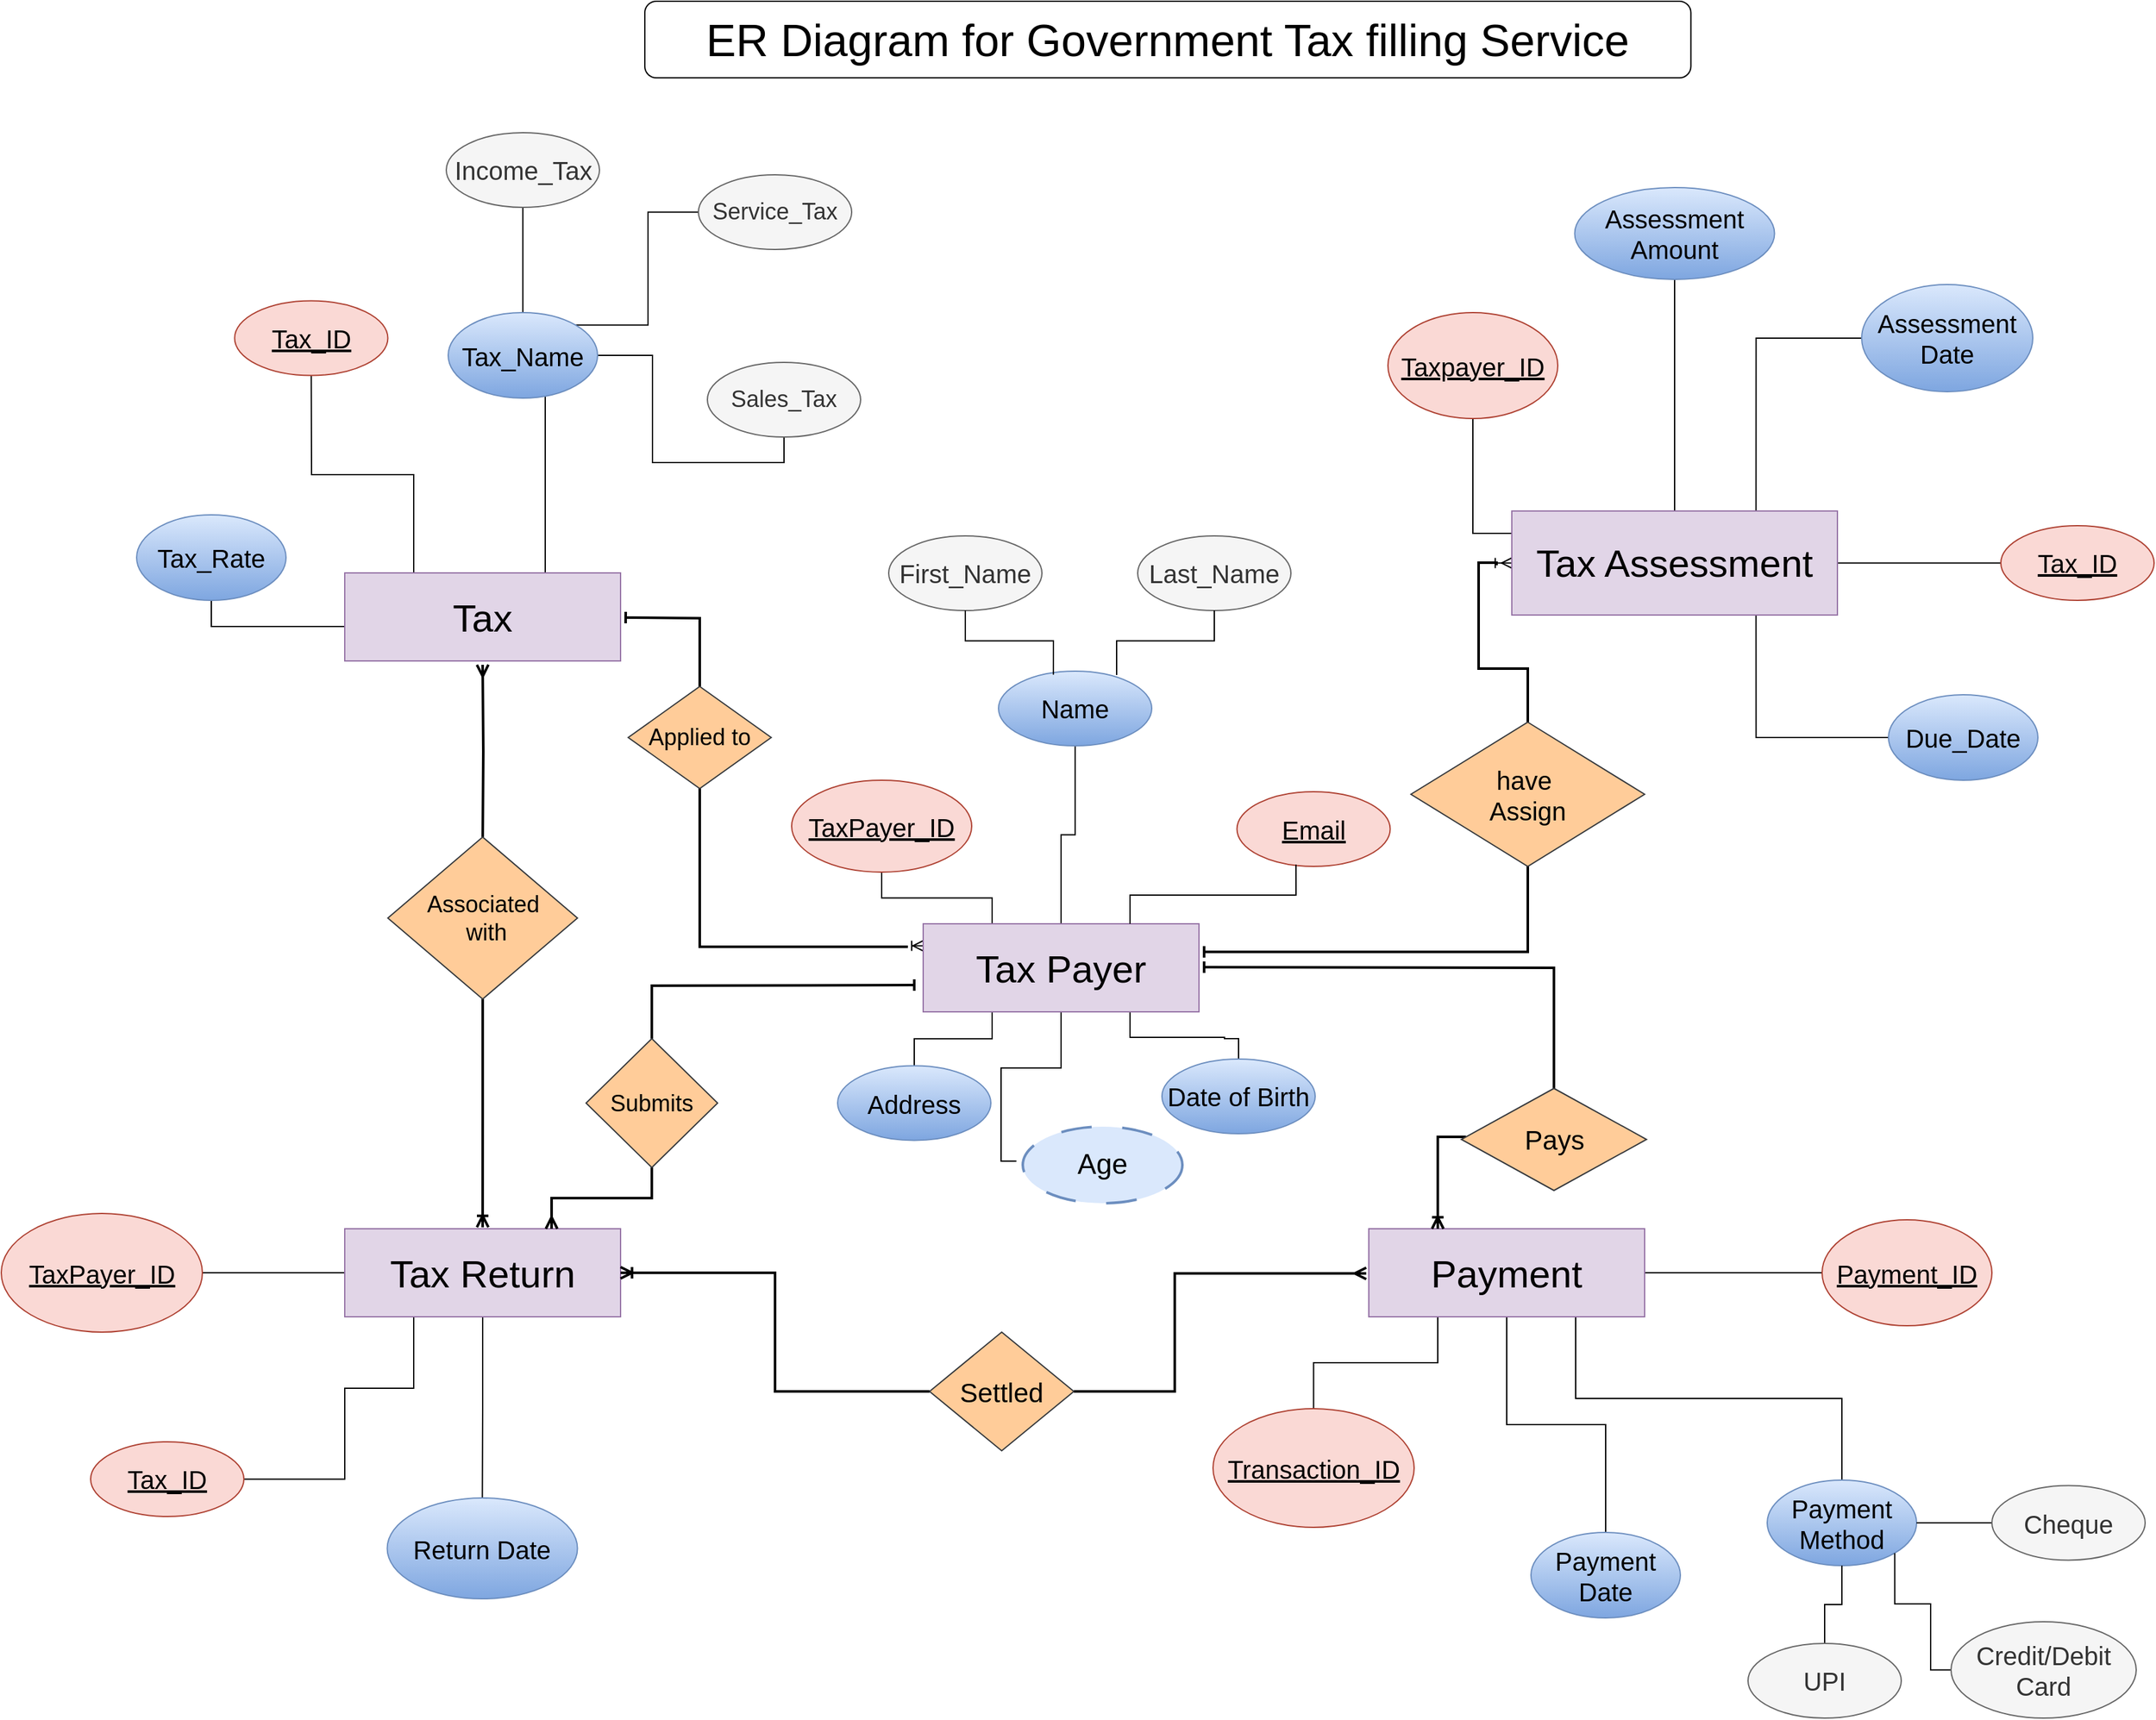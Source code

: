 <mxfile version="24.7.7">
  <diagram name="Page-1" id="qaEOYCw8JKXqonhimFET">
    <mxGraphModel dx="4900" dy="2590" grid="1" gridSize="10" guides="1" tooltips="1" connect="1" arrows="1" fold="1" page="1" pageScale="1" pageWidth="1400" pageHeight="850" math="0" shadow="0">
      <root>
        <mxCell id="0" />
        <mxCell id="1" parent="0" />
        <mxCell id="FXATQqvvRLc2y-DLK3iH-1" value="" style="edgeStyle=orthogonalEdgeStyle;rounded=0;orthogonalLoop=1;jettySize=auto;html=1;startArrow=ERmany;startFill=0;strokeWidth=2;endArrow=none;endFill=0;" edge="1" parent="1" target="FXATQqvvRLc2y-DLK3iH-41">
          <mxGeometry relative="1" as="geometry">
            <mxPoint x="285" y="222" as="sourcePoint" />
          </mxGeometry>
        </mxCell>
        <mxCell id="FXATQqvvRLc2y-DLK3iH-2" value="" style="edgeStyle=orthogonalEdgeStyle;rounded=0;orthogonalLoop=1;jettySize=auto;html=1;endArrow=none;endFill=0;startArrow=baseDash;startFill=0;strokeWidth=2;" edge="1" parent="1" target="FXATQqvvRLc2y-DLK3iH-45">
          <mxGeometry relative="1" as="geometry">
            <mxPoint x="397" y="185" as="sourcePoint" />
          </mxGeometry>
        </mxCell>
        <mxCell id="FXATQqvvRLc2y-DLK3iH-3" value="" style="edgeStyle=orthogonalEdgeStyle;rounded=0;orthogonalLoop=1;jettySize=auto;html=1;startArrow=none;startFill=0;endArrow=none;endFill=0;" edge="1" parent="1" source="FXATQqvvRLc2y-DLK3iH-6" target="FXATQqvvRLc2y-DLK3iH-47">
          <mxGeometry relative="1" as="geometry">
            <Array as="points">
              <mxPoint x="231" y="73" />
              <mxPoint x="151" y="73" />
            </Array>
          </mxGeometry>
        </mxCell>
        <mxCell id="FXATQqvvRLc2y-DLK3iH-4" style="edgeStyle=orthogonalEdgeStyle;rounded=0;orthogonalLoop=1;jettySize=auto;html=1;endArrow=none;endFill=0;" edge="1" parent="1" source="FXATQqvvRLc2y-DLK3iH-6" target="FXATQqvvRLc2y-DLK3iH-51">
          <mxGeometry relative="1" as="geometry">
            <Array as="points">
              <mxPoint x="334" y="145" />
              <mxPoint x="334" y="145" />
            </Array>
          </mxGeometry>
        </mxCell>
        <mxCell id="FXATQqvvRLc2y-DLK3iH-5" style="edgeStyle=orthogonalEdgeStyle;rounded=0;orthogonalLoop=1;jettySize=auto;html=1;exitX=0.25;exitY=0;exitDx=0;exitDy=0;entryX=0.5;entryY=1;entryDx=0;entryDy=0;endArrow=none;endFill=0;" edge="1" parent="1" source="FXATQqvvRLc2y-DLK3iH-6" target="FXATQqvvRLc2y-DLK3iH-52">
          <mxGeometry relative="1" as="geometry">
            <Array as="points">
              <mxPoint x="231" y="192" />
              <mxPoint x="73" y="192" />
            </Array>
          </mxGeometry>
        </mxCell>
        <mxCell id="FXATQqvvRLc2y-DLK3iH-6" value="&lt;font style=&quot;font-size: 30px;&quot;&gt;Tax&lt;/font&gt;" style="rounded=0;whiteSpace=wrap;html=1;fillColor=#e1d5e7;strokeColor=#9673a6;" vertex="1" parent="1">
          <mxGeometry x="177" y="150" width="216" height="69" as="geometry" />
        </mxCell>
        <mxCell id="FXATQqvvRLc2y-DLK3iH-7" value="" style="edgeStyle=orthogonalEdgeStyle;rounded=0;orthogonalLoop=1;jettySize=auto;html=1;endArrow=none;endFill=0;" edge="1" parent="1" source="FXATQqvvRLc2y-DLK3iH-13" target="FXATQqvvRLc2y-DLK3iH-46">
          <mxGeometry relative="1" as="geometry" />
        </mxCell>
        <mxCell id="FXATQqvvRLc2y-DLK3iH-8" style="edgeStyle=orthogonalEdgeStyle;rounded=0;orthogonalLoop=1;jettySize=auto;html=1;entryX=0.5;entryY=1;entryDx=0;entryDy=0;endArrow=none;endFill=0;" edge="1" parent="1" source="FXATQqvvRLc2y-DLK3iH-13" target="FXATQqvvRLc2y-DLK3iH-53">
          <mxGeometry relative="1" as="geometry">
            <mxPoint x="947.889" y="87.778" as="targetPoint" />
            <Array as="points">
              <mxPoint x="1061" y="119" />
            </Array>
          </mxGeometry>
        </mxCell>
        <mxCell id="FXATQqvvRLc2y-DLK3iH-9" style="edgeStyle=orthogonalEdgeStyle;rounded=0;orthogonalLoop=1;jettySize=auto;html=1;exitX=0.75;exitY=0;exitDx=0;exitDy=0;entryX=0;entryY=0.5;entryDx=0;entryDy=0;endArrow=none;endFill=0;" edge="1" parent="1" source="FXATQqvvRLc2y-DLK3iH-13" target="FXATQqvvRLc2y-DLK3iH-54">
          <mxGeometry relative="1" as="geometry" />
        </mxCell>
        <mxCell id="FXATQqvvRLc2y-DLK3iH-10" style="edgeStyle=orthogonalEdgeStyle;rounded=0;orthogonalLoop=1;jettySize=auto;html=1;entryX=0;entryY=0.5;entryDx=0;entryDy=0;endArrow=none;endFill=0;" edge="1" parent="1" source="FXATQqvvRLc2y-DLK3iH-13" target="FXATQqvvRLc2y-DLK3iH-55">
          <mxGeometry relative="1" as="geometry" />
        </mxCell>
        <mxCell id="FXATQqvvRLc2y-DLK3iH-11" style="edgeStyle=orthogonalEdgeStyle;rounded=0;orthogonalLoop=1;jettySize=auto;html=1;exitX=0.75;exitY=1;exitDx=0;exitDy=0;entryX=0;entryY=0.5;entryDx=0;entryDy=0;endArrow=none;endFill=0;" edge="1" parent="1" source="FXATQqvvRLc2y-DLK3iH-13" target="FXATQqvvRLc2y-DLK3iH-56">
          <mxGeometry relative="1" as="geometry" />
        </mxCell>
        <mxCell id="FXATQqvvRLc2y-DLK3iH-12" style="edgeStyle=orthogonalEdgeStyle;rounded=0;orthogonalLoop=1;jettySize=auto;html=1;exitX=0;exitY=0.5;exitDx=0;exitDy=0;startArrow=ERmany;startFill=0;endArrow=baseDash;endFill=0;" edge="1" parent="1" source="FXATQqvvRLc2y-DLK3iH-13">
          <mxGeometry relative="1" as="geometry">
            <mxPoint x="1078" y="143" as="targetPoint" />
          </mxGeometry>
        </mxCell>
        <mxCell id="FXATQqvvRLc2y-DLK3iH-13" value="&lt;font style=&quot;font-size: 30px;&quot;&gt;Tax Assessment&lt;/font&gt;" style="rounded=0;whiteSpace=wrap;html=1;fillColor=#e1d5e7;strokeColor=#9673a6;" vertex="1" parent="1">
          <mxGeometry x="1091" y="101.5" width="255" height="81.5" as="geometry" />
        </mxCell>
        <mxCell id="FXATQqvvRLc2y-DLK3iH-14" style="edgeStyle=orthogonalEdgeStyle;rounded=0;orthogonalLoop=1;jettySize=auto;html=1;entryX=0.5;entryY=1;entryDx=0;entryDy=0;endArrow=none;endFill=0;startArrow=baseDash;startFill=0;strokeWidth=2;" edge="1" parent="1" target="FXATQqvvRLc2y-DLK3iH-34">
          <mxGeometry relative="1" as="geometry">
            <mxPoint x="850" y="447" as="sourcePoint" />
            <Array as="points">
              <mxPoint x="1104" y="447" />
            </Array>
          </mxGeometry>
        </mxCell>
        <mxCell id="FXATQqvvRLc2y-DLK3iH-15" value="" style="edgeStyle=orthogonalEdgeStyle;rounded=0;orthogonalLoop=1;jettySize=auto;html=1;strokeWidth=2;endArrow=none;endFill=0;startArrow=baseDash;startFill=0;" edge="1" parent="1" target="FXATQqvvRLc2y-DLK3iH-36">
          <mxGeometry relative="1" as="geometry">
            <mxPoint x="623" y="473" as="sourcePoint" />
          </mxGeometry>
        </mxCell>
        <mxCell id="FXATQqvvRLc2y-DLK3iH-16" value="" style="edgeStyle=orthogonalEdgeStyle;rounded=0;orthogonalLoop=1;jettySize=auto;html=1;strokeWidth=2;endArrow=none;endFill=0;startArrow=baseDash;startFill=0;" edge="1" parent="1" target="FXATQqvvRLc2y-DLK3iH-43">
          <mxGeometry relative="1" as="geometry">
            <mxPoint x="850" y="459" as="sourcePoint" />
          </mxGeometry>
        </mxCell>
        <mxCell id="FXATQqvvRLc2y-DLK3iH-17" style="edgeStyle=orthogonalEdgeStyle;rounded=0;orthogonalLoop=1;jettySize=auto;html=1;exitX=0.25;exitY=0;exitDx=0;exitDy=0;entryX=0.5;entryY=1;entryDx=0;entryDy=0;endArrow=none;endFill=0;" edge="1" parent="1" source="FXATQqvvRLc2y-DLK3iH-23" target="FXATQqvvRLc2y-DLK3iH-64">
          <mxGeometry relative="1" as="geometry" />
        </mxCell>
        <mxCell id="FXATQqvvRLc2y-DLK3iH-18" style="edgeStyle=orthogonalEdgeStyle;rounded=0;orthogonalLoop=1;jettySize=auto;html=1;exitX=0.5;exitY=0;exitDx=0;exitDy=0;entryX=0.5;entryY=1;entryDx=0;entryDy=0;endArrow=none;endFill=0;" edge="1" parent="1" source="FXATQqvvRLc2y-DLK3iH-23" target="FXATQqvvRLc2y-DLK3iH-65">
          <mxGeometry relative="1" as="geometry" />
        </mxCell>
        <mxCell id="FXATQqvvRLc2y-DLK3iH-19" style="edgeStyle=orthogonalEdgeStyle;rounded=0;orthogonalLoop=1;jettySize=auto;html=1;exitX=0.25;exitY=1;exitDx=0;exitDy=0;entryX=0.5;entryY=0;entryDx=0;entryDy=0;endArrow=none;endFill=0;" edge="1" parent="1" source="FXATQqvvRLc2y-DLK3iH-23" target="FXATQqvvRLc2y-DLK3iH-66">
          <mxGeometry relative="1" as="geometry" />
        </mxCell>
        <mxCell id="FXATQqvvRLc2y-DLK3iH-20" style="edgeStyle=orthogonalEdgeStyle;rounded=0;orthogonalLoop=1;jettySize=auto;html=1;exitX=0.75;exitY=1;exitDx=0;exitDy=0;entryX=0.5;entryY=0;entryDx=0;entryDy=0;endArrow=none;endFill=0;" edge="1" parent="1" source="FXATQqvvRLc2y-DLK3iH-23" target="FXATQqvvRLc2y-DLK3iH-68">
          <mxGeometry relative="1" as="geometry">
            <Array as="points">
              <mxPoint x="792" y="514" />
              <mxPoint x="866" y="514" />
              <mxPoint x="877" y="515" />
            </Array>
          </mxGeometry>
        </mxCell>
        <mxCell id="FXATQqvvRLc2y-DLK3iH-21" style="edgeStyle=orthogonalEdgeStyle;rounded=0;orthogonalLoop=1;jettySize=auto;html=1;exitX=0.5;exitY=1;exitDx=0;exitDy=0;endArrow=none;endFill=0;" edge="1" parent="1" source="FXATQqvvRLc2y-DLK3iH-23">
          <mxGeometry relative="1" as="geometry">
            <mxPoint x="703.0" y="611" as="targetPoint" />
            <Array as="points">
              <mxPoint x="738" y="538" />
              <mxPoint x="691" y="538" />
              <mxPoint x="691" y="611" />
            </Array>
          </mxGeometry>
        </mxCell>
        <mxCell id="FXATQqvvRLc2y-DLK3iH-22" style="edgeStyle=orthogonalEdgeStyle;rounded=0;orthogonalLoop=1;jettySize=auto;html=1;exitX=0;exitY=0.25;exitDx=0;exitDy=0;endArrow=baseDash;endFill=0;startArrow=ERmany;startFill=0;" edge="1" parent="1" source="FXATQqvvRLc2y-DLK3iH-23">
          <mxGeometry relative="1" as="geometry">
            <mxPoint x="621" y="442" as="targetPoint" />
          </mxGeometry>
        </mxCell>
        <mxCell id="FXATQqvvRLc2y-DLK3iH-23" value="&lt;font style=&quot;font-size: 30px;&quot;&gt;Tax Payer&lt;/font&gt;" style="rounded=0;whiteSpace=wrap;html=1;fillColor=#e1d5e7;strokeColor=#9673a6;" vertex="1" parent="1">
          <mxGeometry x="630" y="425" width="216" height="69" as="geometry" />
        </mxCell>
        <mxCell id="FXATQqvvRLc2y-DLK3iH-24" style="edgeStyle=orthogonalEdgeStyle;rounded=0;orthogonalLoop=1;jettySize=auto;html=1;exitX=0;exitY=0.5;exitDx=0;exitDy=0;endArrow=none;endFill=0;" edge="1" parent="1" source="FXATQqvvRLc2y-DLK3iH-27" target="FXATQqvvRLc2y-DLK3iH-61">
          <mxGeometry relative="1" as="geometry" />
        </mxCell>
        <mxCell id="FXATQqvvRLc2y-DLK3iH-25" style="edgeStyle=orthogonalEdgeStyle;rounded=0;orthogonalLoop=1;jettySize=auto;html=1;exitX=0.25;exitY=1;exitDx=0;exitDy=0;entryX=1;entryY=0.5;entryDx=0;entryDy=0;endArrow=none;endFill=0;" edge="1" parent="1" source="FXATQqvvRLc2y-DLK3iH-27" target="FXATQqvvRLc2y-DLK3iH-62">
          <mxGeometry relative="1" as="geometry">
            <Array as="points">
              <mxPoint x="231" y="789" />
              <mxPoint x="177" y="789" />
              <mxPoint x="177" y="860" />
            </Array>
          </mxGeometry>
        </mxCell>
        <mxCell id="FXATQqvvRLc2y-DLK3iH-26" style="edgeStyle=orthogonalEdgeStyle;rounded=0;orthogonalLoop=1;jettySize=auto;html=1;exitX=0.5;exitY=1;exitDx=0;exitDy=0;entryX=0.5;entryY=0;entryDx=0;entryDy=0;endArrow=none;endFill=0;" edge="1" parent="1" source="FXATQqvvRLc2y-DLK3iH-27" target="FXATQqvvRLc2y-DLK3iH-63">
          <mxGeometry relative="1" as="geometry" />
        </mxCell>
        <mxCell id="FXATQqvvRLc2y-DLK3iH-27" value="&lt;font style=&quot;font-size: 30px;&quot;&gt;Tax Return&lt;/font&gt;" style="rounded=0;whiteSpace=wrap;html=1;fillColor=#e1d5e7;strokeColor=#9673a6;" vertex="1" parent="1">
          <mxGeometry x="177" y="664" width="216" height="69" as="geometry" />
        </mxCell>
        <mxCell id="FXATQqvvRLc2y-DLK3iH-28" style="edgeStyle=orthogonalEdgeStyle;rounded=0;orthogonalLoop=1;jettySize=auto;html=1;exitX=0.25;exitY=1;exitDx=0;exitDy=0;endArrow=none;endFill=0;" edge="1" parent="1" source="FXATQqvvRLc2y-DLK3iH-32" target="FXATQqvvRLc2y-DLK3iH-59">
          <mxGeometry relative="1" as="geometry" />
        </mxCell>
        <mxCell id="FXATQqvvRLc2y-DLK3iH-29" style="edgeStyle=orthogonalEdgeStyle;rounded=0;orthogonalLoop=1;jettySize=auto;html=1;entryX=0.5;entryY=0;entryDx=0;entryDy=0;endArrow=none;endFill=0;" edge="1" parent="1" source="FXATQqvvRLc2y-DLK3iH-32" target="FXATQqvvRLc2y-DLK3iH-60">
          <mxGeometry relative="1" as="geometry" />
        </mxCell>
        <mxCell id="FXATQqvvRLc2y-DLK3iH-30" style="edgeStyle=orthogonalEdgeStyle;rounded=0;orthogonalLoop=1;jettySize=auto;html=1;exitX=0.75;exitY=1;exitDx=0;exitDy=0;entryX=0.5;entryY=0;entryDx=0;entryDy=0;endArrow=none;endFill=0;" edge="1" parent="1" source="FXATQqvvRLc2y-DLK3iH-32" target="FXATQqvvRLc2y-DLK3iH-58">
          <mxGeometry relative="1" as="geometry" />
        </mxCell>
        <mxCell id="FXATQqvvRLc2y-DLK3iH-31" style="edgeStyle=orthogonalEdgeStyle;rounded=0;orthogonalLoop=1;jettySize=auto;html=1;exitX=1;exitY=0.5;exitDx=0;exitDy=0;entryX=0;entryY=0.5;entryDx=0;entryDy=0;endArrow=none;endFill=0;" edge="1" parent="1" source="FXATQqvvRLc2y-DLK3iH-32" target="FXATQqvvRLc2y-DLK3iH-57">
          <mxGeometry relative="1" as="geometry" />
        </mxCell>
        <mxCell id="FXATQqvvRLc2y-DLK3iH-32" value="&lt;span style=&quot;font-size: 30px;&quot;&gt;Payment&lt;/span&gt;" style="rounded=0;whiteSpace=wrap;html=1;fillColor=#e1d5e7;strokeColor=#9673a6;" vertex="1" parent="1">
          <mxGeometry x="979" y="664" width="216" height="69" as="geometry" />
        </mxCell>
        <mxCell id="FXATQqvvRLc2y-DLK3iH-33" style="edgeStyle=orthogonalEdgeStyle;rounded=0;orthogonalLoop=1;jettySize=auto;html=1;exitX=0.5;exitY=0;exitDx=0;exitDy=0;endArrow=none;endFill=0;strokeWidth=2;" edge="1" parent="1" source="FXATQqvvRLc2y-DLK3iH-34">
          <mxGeometry relative="1" as="geometry">
            <mxPoint x="1079" y="144" as="targetPoint" />
            <Array as="points">
              <mxPoint x="1104" y="225" />
              <mxPoint x="1065" y="225" />
              <mxPoint x="1065" y="142" />
              <mxPoint x="1079" y="142" />
            </Array>
          </mxGeometry>
        </mxCell>
        <mxCell id="FXATQqvvRLc2y-DLK3iH-34" value="&lt;font style=&quot;font-size: 20px;&quot;&gt;have&amp;nbsp;&lt;/font&gt;&lt;div style=&quot;font-size: 20px;&quot;&gt;&lt;font style=&quot;font-size: 20px;&quot;&gt;Assign&lt;/font&gt;&lt;/div&gt;" style="rhombus;whiteSpace=wrap;html=1;rounded=0;fillColor=#ffcc99;strokeColor=#36393d;" vertex="1" parent="1">
          <mxGeometry x="1012" y="267" width="183" height="113" as="geometry" />
        </mxCell>
        <mxCell id="FXATQqvvRLc2y-DLK3iH-35" style="edgeStyle=orthogonalEdgeStyle;rounded=0;orthogonalLoop=1;jettySize=auto;html=1;entryX=0.75;entryY=0;entryDx=0;entryDy=0;strokeWidth=2;endArrow=ERmany;endFill=0;" edge="1" parent="1" source="FXATQqvvRLc2y-DLK3iH-36" target="FXATQqvvRLc2y-DLK3iH-27">
          <mxGeometry relative="1" as="geometry" />
        </mxCell>
        <mxCell id="FXATQqvvRLc2y-DLK3iH-36" value="&lt;font style=&quot;font-size: 18px;&quot;&gt;Submits&lt;/font&gt;" style="rhombus;whiteSpace=wrap;html=1;rounded=0;fillColor=#ffcc99;strokeColor=#36393d;" vertex="1" parent="1">
          <mxGeometry x="366" y="515" width="103" height="101" as="geometry" />
        </mxCell>
        <mxCell id="FXATQqvvRLc2y-DLK3iH-37" style="edgeStyle=orthogonalEdgeStyle;rounded=0;orthogonalLoop=1;jettySize=auto;html=1;strokeWidth=2;endArrow=ERmany;endFill=0;" edge="1" parent="1" source="FXATQqvvRLc2y-DLK3iH-39">
          <mxGeometry relative="1" as="geometry">
            <mxPoint x="977" y="699" as="targetPoint" />
            <Array as="points">
              <mxPoint x="827" y="699" />
            </Array>
          </mxGeometry>
        </mxCell>
        <mxCell id="FXATQqvvRLc2y-DLK3iH-38" style="edgeStyle=orthogonalEdgeStyle;rounded=0;orthogonalLoop=1;jettySize=auto;html=1;entryX=1;entryY=0.5;entryDx=0;entryDy=0;strokeWidth=2;endArrow=ERoneToMany;endFill=0;" edge="1" parent="1" source="FXATQqvvRLc2y-DLK3iH-39" target="FXATQqvvRLc2y-DLK3iH-27">
          <mxGeometry relative="1" as="geometry" />
        </mxCell>
        <mxCell id="FXATQqvvRLc2y-DLK3iH-39" value="&lt;font style=&quot;font-size: 21px;&quot;&gt;Settled&lt;/font&gt;" style="rhombus;whiteSpace=wrap;html=1;rounded=0;fillColor=#ffcc99;strokeColor=#36393d;" vertex="1" parent="1">
          <mxGeometry x="635" y="745" width="113" height="93" as="geometry" />
        </mxCell>
        <mxCell id="FXATQqvvRLc2y-DLK3iH-40" style="edgeStyle=orthogonalEdgeStyle;rounded=0;orthogonalLoop=1;jettySize=auto;html=1;endArrow=ERoneToMany;endFill=0;strokeWidth=2;" edge="1" parent="1" source="FXATQqvvRLc2y-DLK3iH-41">
          <mxGeometry relative="1" as="geometry">
            <mxPoint x="285" y="662.846" as="targetPoint" />
          </mxGeometry>
        </mxCell>
        <mxCell id="FXATQqvvRLc2y-DLK3iH-41" value="&lt;font style=&quot;font-size: 18px;&quot;&gt;Associated&lt;/font&gt;&lt;div style=&quot;font-size: 18px;&quot;&gt;&lt;font style=&quot;font-size: 18px;&quot;&gt;&amp;nbsp;with&lt;/font&gt;&lt;/div&gt;" style="rhombus;whiteSpace=wrap;html=1;rounded=0;fillColor=#ffcc99;strokeColor=#36393d;" vertex="1" parent="1">
          <mxGeometry x="210.75" y="357" width="148.5" height="127" as="geometry" />
        </mxCell>
        <mxCell id="FXATQqvvRLc2y-DLK3iH-42" style="edgeStyle=orthogonalEdgeStyle;rounded=0;orthogonalLoop=1;jettySize=auto;html=1;entryX=0.25;entryY=0;entryDx=0;entryDy=0;endArrow=ERoneToMany;endFill=0;strokeWidth=2;" edge="1" parent="1" source="FXATQqvvRLc2y-DLK3iH-43" target="FXATQqvvRLc2y-DLK3iH-32">
          <mxGeometry relative="1" as="geometry">
            <Array as="points">
              <mxPoint x="1033" y="592" />
            </Array>
          </mxGeometry>
        </mxCell>
        <mxCell id="FXATQqvvRLc2y-DLK3iH-43" value="&lt;font style=&quot;font-size: 21px;&quot;&gt;Pays&lt;/font&gt;" style="rhombus;whiteSpace=wrap;html=1;rounded=0;fillColor=#ffcc99;strokeColor=#36393d;" vertex="1" parent="1">
          <mxGeometry x="1051.5" y="554" width="145" height="80" as="geometry" />
        </mxCell>
        <mxCell id="FXATQqvvRLc2y-DLK3iH-44" style="edgeStyle=orthogonalEdgeStyle;rounded=0;orthogonalLoop=1;jettySize=auto;html=1;exitX=0.5;exitY=1;exitDx=0;exitDy=0;endArrow=none;endFill=0;strokeWidth=2;" edge="1" parent="1" source="FXATQqvvRLc2y-DLK3iH-45">
          <mxGeometry relative="1" as="geometry">
            <mxPoint x="618" y="443" as="targetPoint" />
            <Array as="points">
              <mxPoint x="455" y="443" />
            </Array>
          </mxGeometry>
        </mxCell>
        <mxCell id="FXATQqvvRLc2y-DLK3iH-45" value="&lt;font style=&quot;font-size: 18px;&quot;&gt;Applied to&lt;/font&gt;" style="rhombus;whiteSpace=wrap;html=1;rounded=0;fillColor=#ffcc99;strokeColor=#36393d;" vertex="1" parent="1">
          <mxGeometry x="399" y="239" width="112" height="80" as="geometry" />
        </mxCell>
        <mxCell id="FXATQqvvRLc2y-DLK3iH-46" value="&lt;font style=&quot;font-size: 20px;&quot;&gt;Assessment Amount&lt;/font&gt;" style="ellipse;whiteSpace=wrap;html=1;rounded=0;fillColor=#dae8fc;gradientColor=#7ea6e0;strokeColor=#6c8ebf;" vertex="1" parent="1">
          <mxGeometry x="1140.25" y="-152" width="156.5" height="72" as="geometry" />
        </mxCell>
        <mxCell id="FXATQqvvRLc2y-DLK3iH-47" value="&lt;font style=&quot;font-size: 20px;&quot;&gt;&lt;u&gt;Tax_ID&lt;/u&gt;&lt;/font&gt;" style="ellipse;whiteSpace=wrap;html=1;rounded=0;fillColor=#fad9d5;strokeColor=#ae4132;" vertex="1" parent="1">
          <mxGeometry x="90.75" y="-63.25" width="120" height="58.5" as="geometry" />
        </mxCell>
        <mxCell id="FXATQqvvRLc2y-DLK3iH-48" style="edgeStyle=orthogonalEdgeStyle;rounded=0;orthogonalLoop=1;jettySize=auto;html=1;exitX=0.5;exitY=0;exitDx=0;exitDy=0;entryX=0.5;entryY=1;entryDx=0;entryDy=0;endArrow=none;endFill=0;" edge="1" parent="1" source="FXATQqvvRLc2y-DLK3iH-51" target="FXATQqvvRLc2y-DLK3iH-80">
          <mxGeometry relative="1" as="geometry" />
        </mxCell>
        <mxCell id="FXATQqvvRLc2y-DLK3iH-49" style="edgeStyle=orthogonalEdgeStyle;rounded=0;orthogonalLoop=1;jettySize=auto;html=1;exitX=1;exitY=0;exitDx=0;exitDy=0;entryX=0;entryY=0.5;entryDx=0;entryDy=0;endArrow=none;endFill=0;" edge="1" parent="1" source="FXATQqvvRLc2y-DLK3iH-51" target="FXATQqvvRLc2y-DLK3iH-82">
          <mxGeometry relative="1" as="geometry" />
        </mxCell>
        <mxCell id="FXATQqvvRLc2y-DLK3iH-50" style="edgeStyle=orthogonalEdgeStyle;rounded=0;orthogonalLoop=1;jettySize=auto;html=1;entryX=0.5;entryY=1;entryDx=0;entryDy=0;endArrow=none;endFill=0;" edge="1" parent="1" source="FXATQqvvRLc2y-DLK3iH-51" target="FXATQqvvRLc2y-DLK3iH-81">
          <mxGeometry relative="1" as="geometry" />
        </mxCell>
        <mxCell id="FXATQqvvRLc2y-DLK3iH-51" value="&lt;font style=&quot;font-size: 20px;&quot;&gt;Tax_Name&lt;/font&gt;" style="ellipse;whiteSpace=wrap;html=1;fillColor=#dae8fc;gradientColor=#7ea6e0;strokeColor=#6c8ebf;" vertex="1" parent="1">
          <mxGeometry x="258" y="-54" width="117" height="67" as="geometry" />
        </mxCell>
        <mxCell id="FXATQqvvRLc2y-DLK3iH-52" value="&lt;font style=&quot;font-size: 20px;&quot;&gt;Tax_Rate&lt;/font&gt;" style="ellipse;whiteSpace=wrap;html=1;fillColor=#dae8fc;gradientColor=#7ea6e0;strokeColor=#6c8ebf;" vertex="1" parent="1">
          <mxGeometry x="14" y="104.5" width="117" height="67" as="geometry" />
        </mxCell>
        <mxCell id="FXATQqvvRLc2y-DLK3iH-53" value="&lt;font style=&quot;font-size: 20px;&quot;&gt;&lt;u&gt;Taxpayer_ID&lt;/u&gt;&lt;/font&gt;" style="ellipse;whiteSpace=wrap;html=1;fillColor=#fad9d5;strokeColor=#ae4132;" vertex="1" parent="1">
          <mxGeometry x="994" y="-54" width="133" height="83" as="geometry" />
        </mxCell>
        <mxCell id="FXATQqvvRLc2y-DLK3iH-54" value="&lt;font style=&quot;font-size: 20px;&quot;&gt;Assessment&lt;/font&gt;&lt;div&gt;&lt;font style=&quot;font-size: 20px;&quot;&gt;Date&lt;/font&gt;&lt;/div&gt;" style="ellipse;whiteSpace=wrap;html=1;fillColor=#dae8fc;gradientColor=#7ea6e0;strokeColor=#6c8ebf;" vertex="1" parent="1">
          <mxGeometry x="1365" y="-76" width="134" height="84" as="geometry" />
        </mxCell>
        <mxCell id="FXATQqvvRLc2y-DLK3iH-55" value="&lt;font style=&quot;font-size: 20px;&quot;&gt;&lt;u&gt;Tax_ID&lt;/u&gt;&lt;/font&gt;" style="ellipse;whiteSpace=wrap;html=1;rounded=0;fillColor=#fad9d5;strokeColor=#ae4132;" vertex="1" parent="1">
          <mxGeometry x="1474" y="113" width="120" height="58.5" as="geometry" />
        </mxCell>
        <mxCell id="FXATQqvvRLc2y-DLK3iH-56" value="&lt;font style=&quot;font-size: 20px;&quot;&gt;Due_Date&lt;/font&gt;" style="ellipse;whiteSpace=wrap;html=1;fillColor=#dae8fc;gradientColor=#7ea6e0;strokeColor=#6c8ebf;" vertex="1" parent="1">
          <mxGeometry x="1386" y="245.5" width="117" height="67" as="geometry" />
        </mxCell>
        <mxCell id="FXATQqvvRLc2y-DLK3iH-57" value="&lt;font style=&quot;font-size: 20px;&quot;&gt;&lt;u&gt;Payment_ID&lt;/u&gt;&lt;/font&gt;" style="ellipse;whiteSpace=wrap;html=1;fillColor=#fad9d5;strokeColor=#ae4132;" vertex="1" parent="1">
          <mxGeometry x="1334" y="657" width="133" height="83" as="geometry" />
        </mxCell>
        <mxCell id="FXATQqvvRLc2y-DLK3iH-58" value="&lt;font style=&quot;font-size: 20px;&quot;&gt;Payment Method&lt;/font&gt;" style="ellipse;whiteSpace=wrap;html=1;fillColor=#dae8fc;gradientColor=#7ea6e0;strokeColor=#6c8ebf;" vertex="1" parent="1">
          <mxGeometry x="1291" y="861" width="117" height="67" as="geometry" />
        </mxCell>
        <mxCell id="FXATQqvvRLc2y-DLK3iH-59" value="&lt;font style=&quot;font-size: 20px;&quot;&gt;&lt;u&gt;Transaction_ID&lt;/u&gt;&lt;/font&gt;" style="ellipse;whiteSpace=wrap;html=1;fillColor=#fad9d5;strokeColor=#ae4132;" vertex="1" parent="1">
          <mxGeometry x="857" y="805" width="157.5" height="93" as="geometry" />
        </mxCell>
        <mxCell id="FXATQqvvRLc2y-DLK3iH-60" value="&lt;font style=&quot;font-size: 20px;&quot;&gt;Payment Date&lt;/font&gt;" style="ellipse;whiteSpace=wrap;html=1;fillColor=#dae8fc;gradientColor=#7ea6e0;strokeColor=#6c8ebf;" vertex="1" parent="1">
          <mxGeometry x="1106" y="902" width="117" height="67" as="geometry" />
        </mxCell>
        <mxCell id="FXATQqvvRLc2y-DLK3iH-61" value="&lt;font style=&quot;font-size: 20px;&quot;&gt;&lt;u&gt;TaxPayer_ID&lt;/u&gt;&lt;/font&gt;" style="ellipse;whiteSpace=wrap;html=1;fillColor=#fad9d5;strokeColor=#ae4132;" vertex="1" parent="1">
          <mxGeometry x="-92" y="652" width="157.5" height="93" as="geometry" />
        </mxCell>
        <mxCell id="FXATQqvvRLc2y-DLK3iH-62" value="&lt;font style=&quot;font-size: 20px;&quot;&gt;&lt;u&gt;Tax_ID&lt;/u&gt;&lt;/font&gt;" style="ellipse;whiteSpace=wrap;html=1;rounded=0;fillColor=#fad9d5;strokeColor=#ae4132;" vertex="1" parent="1">
          <mxGeometry x="-22" y="831" width="120" height="58.5" as="geometry" />
        </mxCell>
        <mxCell id="FXATQqvvRLc2y-DLK3iH-63" value="&lt;font style=&quot;font-size: 20px;&quot;&gt;Return Date&lt;/font&gt;" style="ellipse;whiteSpace=wrap;html=1;fillColor=#dae8fc;gradientColor=#7ea6e0;strokeColor=#6c8ebf;" vertex="1" parent="1">
          <mxGeometry x="210.25" y="875" width="149" height="79" as="geometry" />
        </mxCell>
        <mxCell id="FXATQqvvRLc2y-DLK3iH-64" value="&lt;font style=&quot;font-size: 20px;&quot;&gt;&lt;u&gt;TaxPayer_ID&lt;/u&gt;&lt;/font&gt;" style="ellipse;whiteSpace=wrap;html=1;rounded=0;fillColor=#fad9d5;strokeColor=#ae4132;" vertex="1" parent="1">
          <mxGeometry x="527" y="312.5" width="141" height="72" as="geometry" />
        </mxCell>
        <mxCell id="FXATQqvvRLc2y-DLK3iH-65" value="&lt;font style=&quot;font-size: 20px;&quot;&gt;Name&lt;/font&gt;" style="ellipse;whiteSpace=wrap;html=1;rounded=0;fillColor=#dae8fc;strokeColor=#6c8ebf;gradientColor=#7ea6e0;" vertex="1" parent="1">
          <mxGeometry x="689" y="227" width="120" height="58.5" as="geometry" />
        </mxCell>
        <mxCell id="FXATQqvvRLc2y-DLK3iH-66" value="&lt;font style=&quot;font-size: 20px;&quot;&gt;Address&lt;/font&gt;" style="ellipse;whiteSpace=wrap;html=1;rounded=0;fillColor=#dae8fc;gradientColor=#7ea6e0;strokeColor=#6c8ebf;" vertex="1" parent="1">
          <mxGeometry x="563" y="536.25" width="120" height="58.5" as="geometry" />
        </mxCell>
        <mxCell id="FXATQqvvRLc2y-DLK3iH-67" value="&lt;font style=&quot;font-size: 20px;&quot;&gt;&lt;u&gt;Email&lt;/u&gt;&lt;/font&gt;" style="ellipse;whiteSpace=wrap;html=1;rounded=0;fillColor=#fad9d5;strokeColor=#ae4132;" vertex="1" parent="1">
          <mxGeometry x="875.75" y="321.5" width="120" height="58.5" as="geometry" />
        </mxCell>
        <mxCell id="FXATQqvvRLc2y-DLK3iH-68" value="&lt;font style=&quot;font-size: 20px;&quot;&gt;Date of Birth&lt;/font&gt;" style="ellipse;whiteSpace=wrap;html=1;rounded=0;fillColor=#dae8fc;gradientColor=#7ea6e0;strokeColor=#6c8ebf;" vertex="1" parent="1">
          <mxGeometry x="817" y="531" width="120" height="58.5" as="geometry" />
        </mxCell>
        <mxCell id="FXATQqvvRLc2y-DLK3iH-69" style="edgeStyle=orthogonalEdgeStyle;rounded=0;orthogonalLoop=1;jettySize=auto;html=1;exitX=0.75;exitY=0;exitDx=0;exitDy=0;entryX=0.385;entryY=0.977;entryDx=0;entryDy=0;entryPerimeter=0;endArrow=none;endFill=0;" edge="1" parent="1" source="FXATQqvvRLc2y-DLK3iH-23" target="FXATQqvvRLc2y-DLK3iH-67">
          <mxGeometry relative="1" as="geometry" />
        </mxCell>
        <mxCell id="FXATQqvvRLc2y-DLK3iH-70" value="&lt;font style=&quot;font-size: 20px;&quot;&gt;First_Name&lt;/font&gt;" style="ellipse;whiteSpace=wrap;html=1;rounded=0;fillColor=#f5f5f5;fontColor=#333333;strokeColor=#666666;" vertex="1" parent="1">
          <mxGeometry x="603" y="121" width="120" height="58.5" as="geometry" />
        </mxCell>
        <mxCell id="FXATQqvvRLc2y-DLK3iH-71" value="&lt;font style=&quot;font-size: 20px;&quot;&gt;Last_Name&lt;/font&gt;" style="ellipse;whiteSpace=wrap;html=1;rounded=0;fillColor=#f5f5f5;fontColor=#333333;strokeColor=#666666;" vertex="1" parent="1">
          <mxGeometry x="798" y="121" width="120" height="58.5" as="geometry" />
        </mxCell>
        <mxCell id="FXATQqvvRLc2y-DLK3iH-72" style="edgeStyle=orthogonalEdgeStyle;rounded=0;orthogonalLoop=1;jettySize=auto;html=1;entryX=0.771;entryY=0.051;entryDx=0;entryDy=0;entryPerimeter=0;endArrow=none;endFill=0;" edge="1" parent="1" source="FXATQqvvRLc2y-DLK3iH-71" target="FXATQqvvRLc2y-DLK3iH-65">
          <mxGeometry relative="1" as="geometry" />
        </mxCell>
        <mxCell id="FXATQqvvRLc2y-DLK3iH-73" style="edgeStyle=orthogonalEdgeStyle;rounded=0;orthogonalLoop=1;jettySize=auto;html=1;exitX=0.5;exitY=1;exitDx=0;exitDy=0;entryX=0.358;entryY=0.048;entryDx=0;entryDy=0;entryPerimeter=0;endArrow=none;endFill=0;" edge="1" parent="1" source="FXATQqvvRLc2y-DLK3iH-70" target="FXATQqvvRLc2y-DLK3iH-65">
          <mxGeometry relative="1" as="geometry" />
        </mxCell>
        <mxCell id="FXATQqvvRLc2y-DLK3iH-74" style="edgeStyle=orthogonalEdgeStyle;rounded=0;orthogonalLoop=1;jettySize=auto;html=1;exitX=0;exitY=0.5;exitDx=0;exitDy=0;endArrow=none;endFill=0;" edge="1" parent="1" source="FXATQqvvRLc2y-DLK3iH-75" target="FXATQqvvRLc2y-DLK3iH-58">
          <mxGeometry relative="1" as="geometry" />
        </mxCell>
        <mxCell id="FXATQqvvRLc2y-DLK3iH-75" value="&lt;font style=&quot;font-size: 20px;&quot;&gt;Cheque&lt;/font&gt;" style="ellipse;whiteSpace=wrap;html=1;rounded=0;fillColor=#f5f5f5;fontColor=#333333;strokeColor=#666666;" vertex="1" parent="1">
          <mxGeometry x="1467" y="865.25" width="120" height="58.5" as="geometry" />
        </mxCell>
        <mxCell id="FXATQqvvRLc2y-DLK3iH-76" style="edgeStyle=orthogonalEdgeStyle;rounded=0;orthogonalLoop=1;jettySize=auto;html=1;entryX=1;entryY=1;entryDx=0;entryDy=0;endArrow=none;endFill=0;" edge="1" parent="1" source="FXATQqvvRLc2y-DLK3iH-77" target="FXATQqvvRLc2y-DLK3iH-58">
          <mxGeometry relative="1" as="geometry">
            <Array as="points">
              <mxPoint x="1419" y="1010" />
              <mxPoint x="1419" y="958" />
              <mxPoint x="1391" y="958" />
            </Array>
          </mxGeometry>
        </mxCell>
        <mxCell id="FXATQqvvRLc2y-DLK3iH-77" value="&lt;font style=&quot;font-size: 20px;&quot;&gt;Credit/Debit Card&lt;/font&gt;" style="ellipse;whiteSpace=wrap;html=1;rounded=0;fillColor=#f5f5f5;fontColor=#333333;strokeColor=#666666;" vertex="1" parent="1">
          <mxGeometry x="1435" y="972" width="145" height="75.5" as="geometry" />
        </mxCell>
        <mxCell id="FXATQqvvRLc2y-DLK3iH-78" style="edgeStyle=orthogonalEdgeStyle;rounded=0;orthogonalLoop=1;jettySize=auto;html=1;entryX=0.5;entryY=1;entryDx=0;entryDy=0;endArrow=none;endFill=0;" edge="1" parent="1" source="FXATQqvvRLc2y-DLK3iH-79" target="FXATQqvvRLc2y-DLK3iH-58">
          <mxGeometry relative="1" as="geometry" />
        </mxCell>
        <mxCell id="FXATQqvvRLc2y-DLK3iH-79" value="&lt;font style=&quot;font-size: 20px;&quot;&gt;UPI&lt;/font&gt;" style="ellipse;whiteSpace=wrap;html=1;rounded=0;fillColor=#f5f5f5;fontColor=#333333;strokeColor=#666666;" vertex="1" parent="1">
          <mxGeometry x="1276" y="989" width="120" height="58.5" as="geometry" />
        </mxCell>
        <mxCell id="FXATQqvvRLc2y-DLK3iH-80" value="&lt;font style=&quot;font-size: 20px;&quot;&gt;Income_Tax&lt;/font&gt;" style="ellipse;whiteSpace=wrap;html=1;rounded=0;fillColor=#f5f5f5;fontColor=#333333;strokeColor=#666666;" vertex="1" parent="1">
          <mxGeometry x="256.5" y="-195" width="120" height="58.5" as="geometry" />
        </mxCell>
        <mxCell id="FXATQqvvRLc2y-DLK3iH-81" value="&lt;font style=&quot;font-size: 18px;&quot;&gt;Sales_Tax&lt;/font&gt;" style="ellipse;whiteSpace=wrap;html=1;rounded=0;fillColor=#f5f5f5;fontColor=#333333;strokeColor=#666666;" vertex="1" parent="1">
          <mxGeometry x="461" y="-15" width="120" height="58.5" as="geometry" />
        </mxCell>
        <mxCell id="FXATQqvvRLc2y-DLK3iH-82" value="&lt;font style=&quot;font-size: 18px;&quot;&gt;Service_Tax&lt;/font&gt;" style="ellipse;whiteSpace=wrap;html=1;rounded=0;fillColor=#f5f5f5;fontColor=#333333;strokeColor=#666666;" vertex="1" parent="1">
          <mxGeometry x="454" y="-162" width="120" height="58.5" as="geometry" />
        </mxCell>
        <mxCell id="FXATQqvvRLc2y-DLK3iH-83" value="&lt;font style=&quot;font-size: 22px;&quot;&gt;Age&lt;/font&gt;" style="ellipse;whiteSpace=wrap;html=1;fillColor=#dae8fc;strokeColor=#6c8ebf;dashed=1;dashPattern=12 12;strokeWidth=2;" vertex="1" parent="1">
          <mxGeometry x="708" y="584" width="125" height="60" as="geometry" />
        </mxCell>
        <mxCell id="FXATQqvvRLc2y-DLK3iH-84" value="&lt;font style=&quot;font-size: 35px;&quot;&gt;ER Diagram for Government Tax filling Service&lt;/font&gt;" style="rounded=1;whiteSpace=wrap;html=1;" vertex="1" parent="1">
          <mxGeometry x="412" y="-298" width="819.25" height="60" as="geometry" />
        </mxCell>
      </root>
    </mxGraphModel>
  </diagram>
</mxfile>
